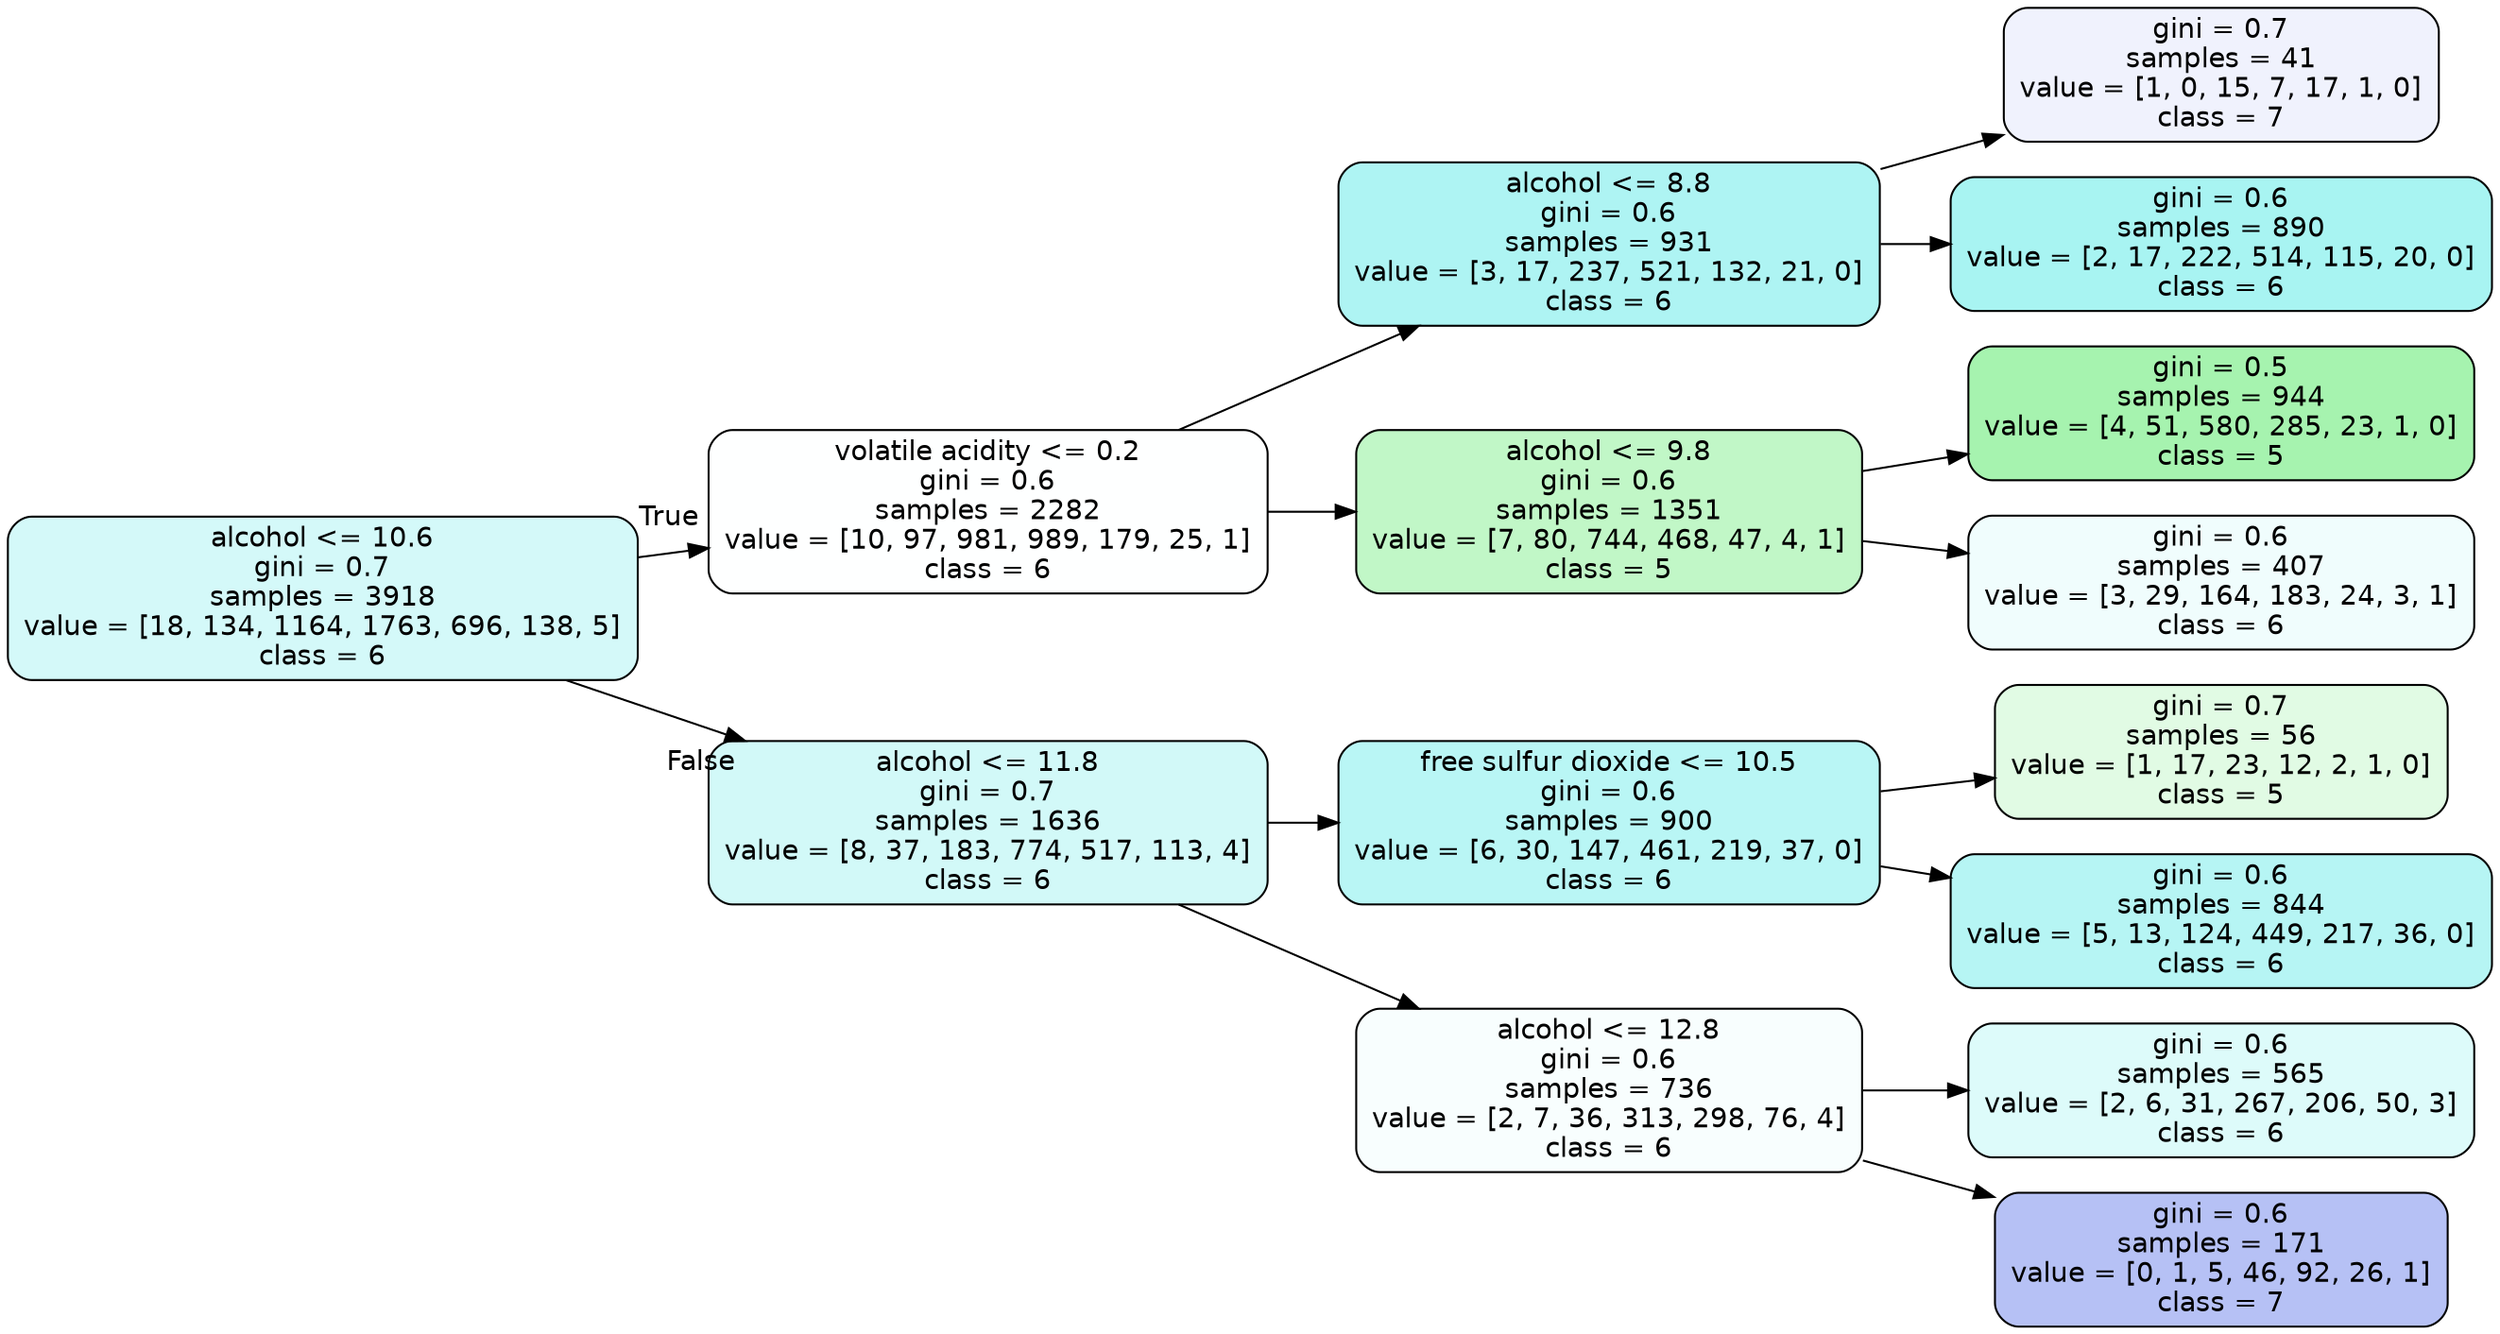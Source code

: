 digraph Tree {
node [shape=box, style="filled, rounded", color="black", fontname=helvetica] ;
edge [fontname=helvetica] ;
rankdir=LR ;
0 [label="alcohol <= 10.6\ngini = 0.7\nsamples = 3918\nvalue = [18, 134, 1164, 1763, 696, 138, 5]\nclass = 6", fillcolor="#d4f9f9"] ;
1 [label="volatile acidity <= 0.2\ngini = 0.6\nsamples = 2282\nvalue = [10, 97, 981, 989, 179, 25, 1]\nclass = 6", fillcolor="#feffff"] ;
0 -> 1 [labeldistance=2.5, labelangle=-45, headlabel="True"] ;
2 [label="alcohol <= 8.8\ngini = 0.6\nsamples = 931\nvalue = [3, 17, 237, 521, 132, 21, 0]\nclass = 6", fillcolor="#aef4f3"] ;
1 -> 2 ;
3 [label="gini = 0.7\nsamples = 41\nvalue = [1, 0, 15, 7, 17, 1, 0]\nclass = 7", fillcolor="#f0f2fd"] ;
2 -> 3 ;
4 [label="gini = 0.6\nsamples = 890\nvalue = [2, 17, 222, 514, 115, 20, 0]\nclass = 6", fillcolor="#a8f4f2"] ;
2 -> 4 ;
5 [label="alcohol <= 9.8\ngini = 0.6\nsamples = 1351\nvalue = [7, 80, 744, 468, 47, 4, 1]\nclass = 5", fillcolor="#c1f7c7"] ;
1 -> 5 ;
6 [label="gini = 0.5\nsamples = 944\nvalue = [4, 51, 580, 285, 23, 1, 0]\nclass = 5", fillcolor="#a6f3af"] ;
5 -> 6 ;
7 [label="gini = 0.6\nsamples = 407\nvalue = [3, 29, 164, 183, 24, 3, 1]\nclass = 6", fillcolor="#f0fdfd"] ;
5 -> 7 ;
8 [label="alcohol <= 11.8\ngini = 0.7\nsamples = 1636\nvalue = [8, 37, 183, 774, 517, 113, 4]\nclass = 6", fillcolor="#d2f9f8"] ;
0 -> 8 [labeldistance=2.5, labelangle=45, headlabel="False"] ;
9 [label="free sulfur dioxide <= 10.5\ngini = 0.6\nsamples = 900\nvalue = [6, 30, 147, 461, 219, 37, 0]\nclass = 6", fillcolor="#b9f6f5"] ;
8 -> 9 ;
10 [label="gini = 0.7\nsamples = 56\nvalue = [1, 17, 23, 12, 2, 1, 0]\nclass = 5", fillcolor="#e1fbe4"] ;
9 -> 10 ;
11 [label="gini = 0.6\nsamples = 844\nvalue = [5, 13, 124, 449, 217, 36, 0]\nclass = 6", fillcolor="#b6f5f4"] ;
9 -> 11 ;
12 [label="alcohol <= 12.8\ngini = 0.6\nsamples = 736\nvalue = [2, 7, 36, 313, 298, 76, 4]\nclass = 6", fillcolor="#f8fefe"] ;
8 -> 12 ;
13 [label="gini = 0.6\nsamples = 565\nvalue = [2, 6, 31, 267, 206, 50, 3]\nclass = 6", fillcolor="#ddfbfa"] ;
12 -> 13 ;
14 [label="gini = 0.6\nsamples = 171\nvalue = [0, 1, 5, 46, 92, 26, 1]\nclass = 7", fillcolor="#b6c1f5"] ;
12 -> 14 ;
}
